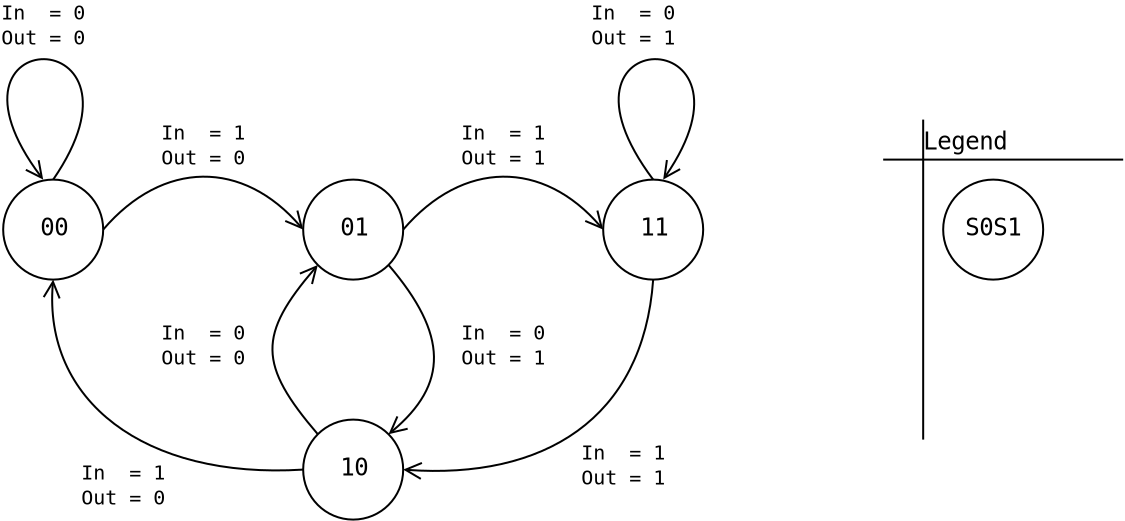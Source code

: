 <?xml version="1.0"?>
<dia:diagram xmlns:dia="http://www.lysator.liu.se/~alla/dia/">
  <dia:layer name="Background" visible="true">
    <dia:group>
      <dia:object type="Standard - Ellipse" version="0" id="O0">
        <dia:attribute name="obj_pos">
          <dia:point val="47,19"/>
        </dia:attribute>
        <dia:attribute name="obj_bb">
          <dia:rectangle val="46.95,18.95;52.05,24.05"/>
        </dia:attribute>
        <dia:attribute name="elem_corner">
          <dia:point val="47,19"/>
        </dia:attribute>
        <dia:attribute name="elem_width">
          <dia:real val="5"/>
        </dia:attribute>
        <dia:attribute name="elem_height">
          <dia:real val="5"/>
        </dia:attribute>
      </dia:object>
      <dia:object type="Standard - Text" version="0" id="O1">
        <dia:attribute name="obj_pos">
          <dia:point val="49.55,21.8"/>
        </dia:attribute>
        <dia:attribute name="obj_bb">
          <dia:rectangle val="47.36,20.585;51.69,22.085"/>
        </dia:attribute>
        <dia:attribute name="text">
          <dia:composite type="text">
            <dia:attribute name="string">
              <dia:string>#S0S1#</dia:string>
            </dia:attribute>
            <dia:attribute name="font">
              <dia:font name="Courier"/>
            </dia:attribute>
            <dia:attribute name="height">
              <dia:real val="1.5"/>
            </dia:attribute>
            <dia:attribute name="pos">
              <dia:point val="49.55,21.8"/>
            </dia:attribute>
            <dia:attribute name="color">
              <dia:color val="#000000"/>
            </dia:attribute>
            <dia:attribute name="alignment">
              <dia:enum val="1"/>
            </dia:attribute>
          </dia:composite>
        </dia:attribute>
      </dia:object>
    </dia:group>
    <dia:group>
      <dia:object type="Standard - Ellipse" version="0" id="O2">
        <dia:attribute name="obj_pos">
          <dia:point val="0,19"/>
        </dia:attribute>
        <dia:attribute name="obj_bb">
          <dia:rectangle val="-0.05,18.95;5.05,24.05"/>
        </dia:attribute>
        <dia:attribute name="elem_corner">
          <dia:point val="0,19"/>
        </dia:attribute>
        <dia:attribute name="elem_width">
          <dia:real val="5"/>
        </dia:attribute>
        <dia:attribute name="elem_height">
          <dia:real val="5"/>
        </dia:attribute>
      </dia:object>
      <dia:object type="Standard - Text" version="0" id="O3">
        <dia:attribute name="obj_pos">
          <dia:point val="2.55,21.8"/>
        </dia:attribute>
        <dia:attribute name="obj_bb">
          <dia:rectangle val="1.305,20.585;3.745,22.085"/>
        </dia:attribute>
        <dia:attribute name="text">
          <dia:composite type="text">
            <dia:attribute name="string">
              <dia:string>#00#</dia:string>
            </dia:attribute>
            <dia:attribute name="font">
              <dia:font name="Courier"/>
            </dia:attribute>
            <dia:attribute name="height">
              <dia:real val="1.5"/>
            </dia:attribute>
            <dia:attribute name="pos">
              <dia:point val="2.55,21.8"/>
            </dia:attribute>
            <dia:attribute name="color">
              <dia:color val="#000000"/>
            </dia:attribute>
            <dia:attribute name="alignment">
              <dia:enum val="1"/>
            </dia:attribute>
          </dia:composite>
        </dia:attribute>
      </dia:object>
    </dia:group>
    <dia:group>
      <dia:object type="Standard - Ellipse" version="0" id="O4">
        <dia:attribute name="obj_pos">
          <dia:point val="15,19"/>
        </dia:attribute>
        <dia:attribute name="obj_bb">
          <dia:rectangle val="14.95,18.95;20.05,24.05"/>
        </dia:attribute>
        <dia:attribute name="elem_corner">
          <dia:point val="15,19"/>
        </dia:attribute>
        <dia:attribute name="elem_width">
          <dia:real val="5"/>
        </dia:attribute>
        <dia:attribute name="elem_height">
          <dia:real val="5"/>
        </dia:attribute>
      </dia:object>
      <dia:object type="Standard - Text" version="0" id="O5">
        <dia:attribute name="obj_pos">
          <dia:point val="17.55,21.8"/>
        </dia:attribute>
        <dia:attribute name="obj_bb">
          <dia:rectangle val="16.305,20.585;18.745,22.085"/>
        </dia:attribute>
        <dia:attribute name="text">
          <dia:composite type="text">
            <dia:attribute name="string">
              <dia:string>#01#</dia:string>
            </dia:attribute>
            <dia:attribute name="font">
              <dia:font name="Courier"/>
            </dia:attribute>
            <dia:attribute name="height">
              <dia:real val="1.5"/>
            </dia:attribute>
            <dia:attribute name="pos">
              <dia:point val="17.55,21.8"/>
            </dia:attribute>
            <dia:attribute name="color">
              <dia:color val="#000000"/>
            </dia:attribute>
            <dia:attribute name="alignment">
              <dia:enum val="1"/>
            </dia:attribute>
          </dia:composite>
        </dia:attribute>
      </dia:object>
    </dia:group>
    <dia:group>
      <dia:object type="Standard - Ellipse" version="0" id="O6">
        <dia:attribute name="obj_pos">
          <dia:point val="15,31"/>
        </dia:attribute>
        <dia:attribute name="obj_bb">
          <dia:rectangle val="14.95,30.95;20.05,36.05"/>
        </dia:attribute>
        <dia:attribute name="elem_corner">
          <dia:point val="15,31"/>
        </dia:attribute>
        <dia:attribute name="elem_width">
          <dia:real val="5"/>
        </dia:attribute>
        <dia:attribute name="elem_height">
          <dia:real val="5"/>
        </dia:attribute>
      </dia:object>
      <dia:object type="Standard - Text" version="0" id="O7">
        <dia:attribute name="obj_pos">
          <dia:point val="17.55,33.8"/>
        </dia:attribute>
        <dia:attribute name="obj_bb">
          <dia:rectangle val="16.305,32.585;18.745,34.085"/>
        </dia:attribute>
        <dia:attribute name="text">
          <dia:composite type="text">
            <dia:attribute name="string">
              <dia:string>#10#</dia:string>
            </dia:attribute>
            <dia:attribute name="font">
              <dia:font name="Courier"/>
            </dia:attribute>
            <dia:attribute name="height">
              <dia:real val="1.5"/>
            </dia:attribute>
            <dia:attribute name="pos">
              <dia:point val="17.55,33.8"/>
            </dia:attribute>
            <dia:attribute name="color">
              <dia:color val="#000000"/>
            </dia:attribute>
            <dia:attribute name="alignment">
              <dia:enum val="1"/>
            </dia:attribute>
          </dia:composite>
        </dia:attribute>
      </dia:object>
    </dia:group>
    <dia:object type="Standard - Line" version="0" id="O8">
      <dia:attribute name="obj_pos">
        <dia:point val="46,16"/>
      </dia:attribute>
      <dia:attribute name="obj_bb">
        <dia:rectangle val="45.95,15.95;46.05,32.05"/>
      </dia:attribute>
      <dia:attribute name="conn_endpoints">
        <dia:point val="46,16"/>
        <dia:point val="46,32"/>
      </dia:attribute>
      <dia:attribute name="numcp">
        <dia:int val="1"/>
      </dia:attribute>
    </dia:object>
    <dia:object type="Standard - Line" version="0" id="O9">
      <dia:attribute name="obj_pos">
        <dia:point val="44,18"/>
      </dia:attribute>
      <dia:attribute name="obj_bb">
        <dia:rectangle val="43.95,17.95;56.05,18.05"/>
      </dia:attribute>
      <dia:attribute name="conn_endpoints">
        <dia:point val="44,18"/>
        <dia:point val="56,18"/>
      </dia:attribute>
      <dia:attribute name="numcp">
        <dia:int val="1"/>
      </dia:attribute>
    </dia:object>
    <dia:object type="Standard - Text" version="0" id="O10">
      <dia:attribute name="obj_pos">
        <dia:point val="46,16"/>
      </dia:attribute>
      <dia:attribute name="obj_bb">
        <dia:rectangle val="45.95,14.785;52.17,17.785"/>
      </dia:attribute>
      <dia:attribute name="text">
        <dia:composite type="text">
          <dia:attribute name="string">
            <dia:string>#
Legend#</dia:string>
          </dia:attribute>
          <dia:attribute name="font">
            <dia:font name="Courier"/>
          </dia:attribute>
          <dia:attribute name="height">
            <dia:real val="1.5"/>
          </dia:attribute>
          <dia:attribute name="pos">
            <dia:point val="46,16"/>
          </dia:attribute>
          <dia:attribute name="color">
            <dia:color val="#000000"/>
          </dia:attribute>
          <dia:attribute name="alignment">
            <dia:enum val="0"/>
          </dia:attribute>
        </dia:composite>
      </dia:attribute>
    </dia:object>
    <dia:object type="Standard - BezierLine" version="0" id="O11">
      <dia:attribute name="obj_pos">
        <dia:point val="2.5,19"/>
      </dia:attribute>
      <dia:attribute name="obj_bb">
        <dia:rectangle val="1.6,18.7;2.9,19.4"/>
      </dia:attribute>
      <dia:attribute name="bez_points">
        <dia:point val="2.5,19"/>
        <dia:point val="8,11"/>
        <dia:point val="-4,11"/>
        <dia:point val="2,19"/>
      </dia:attribute>
      <dia:attribute name="corner_types">
        <dia:enum val="0"/>
        <dia:enum val="0"/>
      </dia:attribute>
      <dia:attribute name="line_width">
        <dia:real val="0.1"/>
      </dia:attribute>
      <dia:attribute name="end_arrow">
        <dia:enum val="1"/>
      </dia:attribute>
      <dia:attribute name="end_arrow_length">
        <dia:real val="0.8"/>
      </dia:attribute>
      <dia:attribute name="end_arrow_width">
        <dia:real val="0.8"/>
      </dia:attribute>
      <dia:connections>
        <dia:connection handle="0" to="O2" connection="1"/>
      </dia:connections>
    </dia:object>
    <dia:object type="Standard - Text" version="0" id="O12">
      <dia:attribute name="obj_pos">
        <dia:point val="2,11"/>
      </dia:attribute>
      <dia:attribute name="obj_bb">
        <dia:rectangle val="-1.006,9.971;5.006,12.471"/>
      </dia:attribute>
      <dia:attribute name="text">
        <dia:composite type="text">
          <dia:attribute name="string">
            <dia:string>#In  = 0
Out = 0#</dia:string>
          </dia:attribute>
          <dia:attribute name="font">
            <dia:font name="Courier"/>
          </dia:attribute>
          <dia:attribute name="height">
            <dia:real val="1.25"/>
          </dia:attribute>
          <dia:attribute name="pos">
            <dia:point val="2,11"/>
          </dia:attribute>
          <dia:attribute name="color">
            <dia:color val="#000000"/>
          </dia:attribute>
          <dia:attribute name="alignment">
            <dia:enum val="1"/>
          </dia:attribute>
        </dia:composite>
      </dia:attribute>
    </dia:object>
    <dia:group>
      <dia:object type="Standard - Ellipse" version="0" id="O13">
        <dia:attribute name="obj_pos">
          <dia:point val="30,19"/>
        </dia:attribute>
        <dia:attribute name="obj_bb">
          <dia:rectangle val="29.95,18.95;35.05,24.05"/>
        </dia:attribute>
        <dia:attribute name="elem_corner">
          <dia:point val="30,19"/>
        </dia:attribute>
        <dia:attribute name="elem_width">
          <dia:real val="5"/>
        </dia:attribute>
        <dia:attribute name="elem_height">
          <dia:real val="5"/>
        </dia:attribute>
      </dia:object>
      <dia:object type="Standard - Text" version="0" id="O14">
        <dia:attribute name="obj_pos">
          <dia:point val="32.55,21.8"/>
        </dia:attribute>
        <dia:attribute name="obj_bb">
          <dia:rectangle val="31.355,20.585;33.745,22.085"/>
        </dia:attribute>
        <dia:attribute name="text">
          <dia:composite type="text">
            <dia:attribute name="string">
              <dia:string>#11#</dia:string>
            </dia:attribute>
            <dia:attribute name="font">
              <dia:font name="Courier"/>
            </dia:attribute>
            <dia:attribute name="height">
              <dia:real val="1.5"/>
            </dia:attribute>
            <dia:attribute name="pos">
              <dia:point val="32.55,21.8"/>
            </dia:attribute>
            <dia:attribute name="color">
              <dia:color val="#000000"/>
            </dia:attribute>
            <dia:attribute name="alignment">
              <dia:enum val="1"/>
            </dia:attribute>
          </dia:composite>
        </dia:attribute>
      </dia:object>
    </dia:group>
    <dia:object type="Standard - BezierLine" version="0" id="O15">
      <dia:attribute name="obj_pos">
        <dia:point val="5,21.5"/>
      </dia:attribute>
      <dia:attribute name="obj_bb">
        <dia:rectangle val="4.825,21.35;15.175,21.675"/>
      </dia:attribute>
      <dia:attribute name="bez_points">
        <dia:point val="5,21.5"/>
        <dia:point val="8,18"/>
        <dia:point val="12,18"/>
        <dia:point val="15,21.5"/>
      </dia:attribute>
      <dia:attribute name="corner_types">
        <dia:enum val="0"/>
        <dia:enum val="0"/>
      </dia:attribute>
      <dia:attribute name="line_width">
        <dia:real val="0.1"/>
      </dia:attribute>
      <dia:attribute name="end_arrow">
        <dia:enum val="1"/>
      </dia:attribute>
      <dia:attribute name="end_arrow_length">
        <dia:real val="0.8"/>
      </dia:attribute>
      <dia:attribute name="end_arrow_width">
        <dia:real val="0.8"/>
      </dia:attribute>
      <dia:connections>
        <dia:connection handle="0" to="O2" connection="4"/>
        <dia:connection handle="3" to="O4" connection="3"/>
      </dia:connections>
    </dia:object>
    <dia:object type="Standard - Text" version="0" id="O16">
      <dia:attribute name="obj_pos">
        <dia:point val="10,17"/>
      </dia:attribute>
      <dia:attribute name="obj_bb">
        <dia:rectangle val="6.994,15.971;13.006,18.471"/>
      </dia:attribute>
      <dia:attribute name="text">
        <dia:composite type="text">
          <dia:attribute name="string">
            <dia:string>#In  = 1
Out = 0#</dia:string>
          </dia:attribute>
          <dia:attribute name="font">
            <dia:font name="Courier"/>
          </dia:attribute>
          <dia:attribute name="height">
            <dia:real val="1.25"/>
          </dia:attribute>
          <dia:attribute name="pos">
            <dia:point val="10,17"/>
          </dia:attribute>
          <dia:attribute name="color">
            <dia:color val="#000000"/>
          </dia:attribute>
          <dia:attribute name="alignment">
            <dia:enum val="1"/>
          </dia:attribute>
        </dia:composite>
      </dia:attribute>
    </dia:object>
    <dia:object type="Standard - BezierLine" version="0" id="O17">
      <dia:attribute name="obj_pos">
        <dia:point val="20,21.5"/>
      </dia:attribute>
      <dia:attribute name="obj_bb">
        <dia:rectangle val="19.825,21.35;30.175,21.675"/>
      </dia:attribute>
      <dia:attribute name="bez_points">
        <dia:point val="20,21.5"/>
        <dia:point val="23,18"/>
        <dia:point val="27,18"/>
        <dia:point val="30,21.5"/>
      </dia:attribute>
      <dia:attribute name="corner_types">
        <dia:enum val="0"/>
        <dia:enum val="0"/>
      </dia:attribute>
      <dia:attribute name="line_width">
        <dia:real val="0.1"/>
      </dia:attribute>
      <dia:attribute name="end_arrow">
        <dia:enum val="1"/>
      </dia:attribute>
      <dia:attribute name="end_arrow_length">
        <dia:real val="0.8"/>
      </dia:attribute>
      <dia:attribute name="end_arrow_width">
        <dia:real val="0.8"/>
      </dia:attribute>
      <dia:connections>
        <dia:connection handle="0" to="O4" connection="4"/>
        <dia:connection handle="3" to="O13" connection="3"/>
      </dia:connections>
    </dia:object>
    <dia:object type="Standard - Text" version="0" id="O18">
      <dia:attribute name="obj_pos">
        <dia:point val="25,17"/>
      </dia:attribute>
      <dia:attribute name="obj_bb">
        <dia:rectangle val="21.994,15.971;28.006,18.471"/>
      </dia:attribute>
      <dia:attribute name="text">
        <dia:composite type="text">
          <dia:attribute name="string">
            <dia:string>#In  = 1
Out = 1#</dia:string>
          </dia:attribute>
          <dia:attribute name="font">
            <dia:font name="Courier"/>
          </dia:attribute>
          <dia:attribute name="height">
            <dia:real val="1.25"/>
          </dia:attribute>
          <dia:attribute name="pos">
            <dia:point val="25,17"/>
          </dia:attribute>
          <dia:attribute name="color">
            <dia:color val="#000000"/>
          </dia:attribute>
          <dia:attribute name="alignment">
            <dia:enum val="1"/>
          </dia:attribute>
        </dia:composite>
      </dia:attribute>
    </dia:object>
    <dia:object type="Standard - BezierLine" version="0" id="O19">
      <dia:attribute name="obj_pos">
        <dia:point val="33,19"/>
      </dia:attribute>
      <dia:attribute name="obj_bb">
        <dia:rectangle val="26.1,14.2;39.4,23.8"/>
      </dia:attribute>
      <dia:attribute name="bez_points">
        <dia:point val="33,19"/>
        <dia:point val="38.5,11"/>
        <dia:point val="26.5,11"/>
        <dia:point val="32.5,19"/>
      </dia:attribute>
      <dia:attribute name="corner_types">
        <dia:enum val="0"/>
        <dia:enum val="0"/>
      </dia:attribute>
      <dia:attribute name="line_width">
        <dia:real val="0.1"/>
      </dia:attribute>
      <dia:attribute name="start_arrow">
        <dia:enum val="1"/>
      </dia:attribute>
      <dia:attribute name="start_arrow_length">
        <dia:real val="0.8"/>
      </dia:attribute>
      <dia:attribute name="start_arrow_width">
        <dia:real val="0.8"/>
      </dia:attribute>
      <dia:connections>
        <dia:connection handle="3" to="O13" connection="1"/>
      </dia:connections>
    </dia:object>
    <dia:object type="Standard - Text" version="0" id="O20">
      <dia:attribute name="obj_pos">
        <dia:point val="31.5,11"/>
      </dia:attribute>
      <dia:attribute name="obj_bb">
        <dia:rectangle val="28.494,9.971;34.506,12.471"/>
      </dia:attribute>
      <dia:attribute name="text">
        <dia:composite type="text">
          <dia:attribute name="string">
            <dia:string>#In  = 0
Out = 1#</dia:string>
          </dia:attribute>
          <dia:attribute name="font">
            <dia:font name="Courier"/>
          </dia:attribute>
          <dia:attribute name="height">
            <dia:real val="1.25"/>
          </dia:attribute>
          <dia:attribute name="pos">
            <dia:point val="31.5,11"/>
          </dia:attribute>
          <dia:attribute name="color">
            <dia:color val="#000000"/>
          </dia:attribute>
          <dia:attribute name="alignment">
            <dia:enum val="1"/>
          </dia:attribute>
        </dia:composite>
      </dia:attribute>
    </dia:object>
    <dia:object type="Standard - BezierLine" version="0" id="O21">
      <dia:attribute name="obj_pos">
        <dia:point val="15.732,31.732"/>
      </dia:attribute>
      <dia:attribute name="obj_bb">
        <dia:rectangle val="15.557,23.093;15.907,31.907"/>
      </dia:attribute>
      <dia:attribute name="bez_points">
        <dia:point val="15.732,31.732"/>
        <dia:point val="12.732,28.232"/>
        <dia:point val="12.732,26.768"/>
        <dia:point val="15.732,23.268"/>
      </dia:attribute>
      <dia:attribute name="corner_types">
        <dia:enum val="0"/>
        <dia:enum val="0"/>
      </dia:attribute>
      <dia:attribute name="line_width">
        <dia:real val="0.1"/>
      </dia:attribute>
      <dia:attribute name="end_arrow">
        <dia:enum val="1"/>
      </dia:attribute>
      <dia:attribute name="end_arrow_length">
        <dia:real val="0.8"/>
      </dia:attribute>
      <dia:attribute name="end_arrow_width">
        <dia:real val="0.8"/>
      </dia:attribute>
      <dia:connections>
        <dia:connection handle="0" to="O6" connection="0"/>
        <dia:connection handle="3" to="O4" connection="5"/>
      </dia:connections>
    </dia:object>
    <dia:object type="Standard - Text" version="0" id="O22">
      <dia:attribute name="obj_pos">
        <dia:point val="10,27"/>
      </dia:attribute>
      <dia:attribute name="obj_bb">
        <dia:rectangle val="6.994,25.971;13.006,28.471"/>
      </dia:attribute>
      <dia:attribute name="text">
        <dia:composite type="text">
          <dia:attribute name="string">
            <dia:string>#In  = 0
Out = 0#</dia:string>
          </dia:attribute>
          <dia:attribute name="font">
            <dia:font name="Courier"/>
          </dia:attribute>
          <dia:attribute name="height">
            <dia:real val="1.25"/>
          </dia:attribute>
          <dia:attribute name="pos">
            <dia:point val="10,27"/>
          </dia:attribute>
          <dia:attribute name="color">
            <dia:color val="#000000"/>
          </dia:attribute>
          <dia:attribute name="alignment">
            <dia:enum val="1"/>
          </dia:attribute>
        </dia:composite>
      </dia:attribute>
    </dia:object>
    <dia:object type="Standard - Text" version="0" id="O23">
      <dia:attribute name="obj_pos">
        <dia:point val="25,27"/>
      </dia:attribute>
      <dia:attribute name="obj_bb">
        <dia:rectangle val="21.994,25.971;28.006,28.471"/>
      </dia:attribute>
      <dia:attribute name="text">
        <dia:composite type="text">
          <dia:attribute name="string">
            <dia:string>#In  = 0
Out = 1#</dia:string>
          </dia:attribute>
          <dia:attribute name="font">
            <dia:font name="Courier"/>
          </dia:attribute>
          <dia:attribute name="height">
            <dia:real val="1.25"/>
          </dia:attribute>
          <dia:attribute name="pos">
            <dia:point val="25,27"/>
          </dia:attribute>
          <dia:attribute name="color">
            <dia:color val="#000000"/>
          </dia:attribute>
          <dia:attribute name="alignment">
            <dia:enum val="1"/>
          </dia:attribute>
        </dia:composite>
      </dia:attribute>
    </dia:object>
    <dia:object type="Standard - BezierLine" version="0" id="O24">
      <dia:attribute name="obj_pos">
        <dia:point val="19.268,23.268"/>
      </dia:attribute>
      <dia:attribute name="obj_bb">
        <dia:rectangle val="19.093,23.093;19.443,31.882"/>
      </dia:attribute>
      <dia:attribute name="bez_points">
        <dia:point val="19.268,23.268"/>
        <dia:point val="22.268,26.768"/>
        <dia:point val="22.268,29.232"/>
        <dia:point val="19.268,31.732"/>
      </dia:attribute>
      <dia:attribute name="corner_types">
        <dia:enum val="0"/>
        <dia:enum val="0"/>
      </dia:attribute>
      <dia:attribute name="line_width">
        <dia:real val="0.1"/>
      </dia:attribute>
      <dia:attribute name="end_arrow">
        <dia:enum val="1"/>
      </dia:attribute>
      <dia:attribute name="end_arrow_length">
        <dia:real val="0.8"/>
      </dia:attribute>
      <dia:attribute name="end_arrow_width">
        <dia:real val="0.8"/>
      </dia:attribute>
      <dia:connections>
        <dia:connection handle="0" to="O4" connection="7"/>
        <dia:connection handle="3" to="O6" connection="2"/>
      </dia:connections>
    </dia:object>
    <dia:object type="Standard - BezierLine" version="0" id="O25">
      <dia:attribute name="obj_pos">
        <dia:point val="32.5,24"/>
      </dia:attribute>
      <dia:attribute name="obj_bb">
        <dia:rectangle val="19.65,23.65;32.85,33.85"/>
      </dia:attribute>
      <dia:attribute name="bez_points">
        <dia:point val="32.5,24"/>
        <dia:point val="32,31"/>
        <dia:point val="27,34"/>
        <dia:point val="20,33.5"/>
      </dia:attribute>
      <dia:attribute name="corner_types">
        <dia:enum val="0"/>
        <dia:enum val="0"/>
      </dia:attribute>
      <dia:attribute name="line_width">
        <dia:real val="0.1"/>
      </dia:attribute>
      <dia:attribute name="end_arrow">
        <dia:enum val="1"/>
      </dia:attribute>
      <dia:attribute name="end_arrow_length">
        <dia:real val="0.8"/>
      </dia:attribute>
      <dia:attribute name="end_arrow_width">
        <dia:real val="0.8"/>
      </dia:attribute>
      <dia:connections>
        <dia:connection handle="0" to="O13" connection="6"/>
        <dia:connection handle="3" to="O6" connection="4"/>
      </dia:connections>
    </dia:object>
    <dia:object type="Standard - Text" version="0" id="O26">
      <dia:attribute name="obj_pos">
        <dia:point val="31,33"/>
      </dia:attribute>
      <dia:attribute name="obj_bb">
        <dia:rectangle val="27.994,31.971;34.006,34.471"/>
      </dia:attribute>
      <dia:attribute name="text">
        <dia:composite type="text">
          <dia:attribute name="string">
            <dia:string>#In  = 1
Out = 1#</dia:string>
          </dia:attribute>
          <dia:attribute name="font">
            <dia:font name="Courier"/>
          </dia:attribute>
          <dia:attribute name="height">
            <dia:real val="1.25"/>
          </dia:attribute>
          <dia:attribute name="pos">
            <dia:point val="31,33"/>
          </dia:attribute>
          <dia:attribute name="color">
            <dia:color val="#000000"/>
          </dia:attribute>
          <dia:attribute name="alignment">
            <dia:enum val="1"/>
          </dia:attribute>
        </dia:composite>
      </dia:attribute>
    </dia:object>
    <dia:object type="Standard - BezierLine" version="0" id="O27">
      <dia:attribute name="obj_pos">
        <dia:point val="15,33.5"/>
      </dia:attribute>
      <dia:attribute name="obj_bb">
        <dia:rectangle val="2.2,23.7;15.4,33.9"/>
      </dia:attribute>
      <dia:attribute name="bez_points">
        <dia:point val="15,33.5"/>
        <dia:point val="7,34"/>
        <dia:point val="2,30"/>
        <dia:point val="2.5,24"/>
      </dia:attribute>
      <dia:attribute name="corner_types">
        <dia:enum val="0"/>
        <dia:enum val="0"/>
      </dia:attribute>
      <dia:attribute name="line_width">
        <dia:real val="0.1"/>
      </dia:attribute>
      <dia:attribute name="end_arrow">
        <dia:enum val="1"/>
      </dia:attribute>
      <dia:attribute name="end_arrow_length">
        <dia:real val="0.8"/>
      </dia:attribute>
      <dia:attribute name="end_arrow_width">
        <dia:real val="0.8"/>
      </dia:attribute>
      <dia:connections>
        <dia:connection handle="0" to="O6" connection="3"/>
        <dia:connection handle="3" to="O2" connection="6"/>
      </dia:connections>
    </dia:object>
    <dia:object type="Standard - Text" version="0" id="O28">
      <dia:attribute name="obj_pos">
        <dia:point val="6,34"/>
      </dia:attribute>
      <dia:attribute name="obj_bb">
        <dia:rectangle val="2.994,32.971;9.006,35.471"/>
      </dia:attribute>
      <dia:attribute name="text">
        <dia:composite type="text">
          <dia:attribute name="string">
            <dia:string>#In  = 1
Out = 0#</dia:string>
          </dia:attribute>
          <dia:attribute name="font">
            <dia:font name="Courier"/>
          </dia:attribute>
          <dia:attribute name="height">
            <dia:real val="1.25"/>
          </dia:attribute>
          <dia:attribute name="pos">
            <dia:point val="6,34"/>
          </dia:attribute>
          <dia:attribute name="color">
            <dia:color val="#000000"/>
          </dia:attribute>
          <dia:attribute name="alignment">
            <dia:enum val="1"/>
          </dia:attribute>
        </dia:composite>
      </dia:attribute>
    </dia:object>
  </dia:layer>
</dia:diagram>
